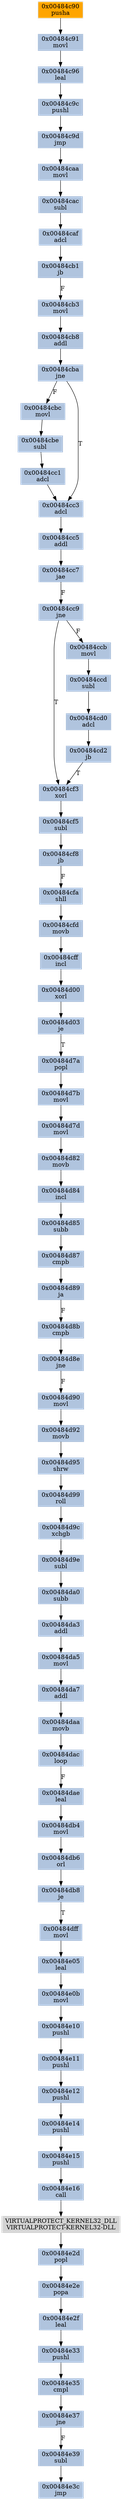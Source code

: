 strict digraph G {
	graph [bgcolor=transparent,
		name=G
	];
	node [color=lightsteelblue,
		fillcolor=lightsteelblue,
		shape=rectangle,
		style=filled
	];
	"0x00484d92"	[label="0x00484d92
movb"];
	"0x00484d95"	[label="0x00484d95
shrw"];
	"0x00484d92" -> "0x00484d95"	[color="#000000"];
	"0x00484c9c"	[label="0x00484c9c
pushl"];
	"0x00484c9d"	[label="0x00484c9d
jmp"];
	"0x00484c9c" -> "0x00484c9d"	[color="#000000"];
	"0x00484d99"	[label="0x00484d99
roll"];
	"0x00484d95" -> "0x00484d99"	[color="#000000"];
	"0x00484cd0"	[label="0x00484cd0
adcl"];
	"0x00484cd2"	[label="0x00484cd2
jb"];
	"0x00484cd0" -> "0x00484cd2"	[color="#000000"];
	"0x00484e11"	[label="0x00484e11
pushl"];
	"0x00484e12"	[label="0x00484e12
pushl"];
	"0x00484e11" -> "0x00484e12"	[color="#000000"];
	"0x00484d8b"	[label="0x00484d8b
cmpb"];
	"0x00484d8e"	[label="0x00484d8e
jne"];
	"0x00484d8b" -> "0x00484d8e"	[color="#000000"];
	"0x00484d7a"	[label="0x00484d7a
popl"];
	"0x00484d7b"	[label="0x00484d7b
movl"];
	"0x00484d7a" -> "0x00484d7b"	[color="#000000"];
	"0x00484cf5"	[label="0x00484cf5
subl"];
	"0x00484cf8"	[label="0x00484cf8
jb"];
	"0x00484cf5" -> "0x00484cf8"	[color="#000000"];
	"0x00484e05"	[label="0x00484e05
leal"];
	"0x00484e0b"	[label="0x00484e0b
movl"];
	"0x00484e05" -> "0x00484e0b"	[color="#000000"];
	"0x00484db6"	[label="0x00484db6
orl"];
	"0x00484db8"	[label="0x00484db8
je"];
	"0x00484db6" -> "0x00484db8"	[color="#000000"];
	"0x00484e14"	[label="0x00484e14
pushl"];
	"0x00484e12" -> "0x00484e14"	[color="#000000"];
	"0x00484e3c"	[label="0x00484e3c
jmp"];
	"0x00484da5"	[label="0x00484da5
movl"];
	"0x00484da7"	[label="0x00484da7
addl"];
	"0x00484da5" -> "0x00484da7"	[color="#000000"];
	"0x00484cff"	[label="0x00484cff
incl"];
	"0x00484d00"	[label="0x00484d00
xorl"];
	"0x00484cff" -> "0x00484d00"	[color="#000000"];
	"0x00484caf"	[label="0x00484caf
adcl"];
	"0x00484cb1"	[label="0x00484cb1
jb"];
	"0x00484caf" -> "0x00484cb1"	[color="#000000"];
	"0x00484cf3"	[label="0x00484cf3
xorl"];
	"0x00484cd2" -> "0x00484cf3"	[color="#000000",
		label=T];
	"0x00484d84"	[label="0x00484d84
incl"];
	"0x00484d85"	[label="0x00484d85
subb"];
	"0x00484d84" -> "0x00484d85"	[color="#000000"];
	"0x00484caa"	[label="0x00484caa
movl"];
	"0x00484cac"	[label="0x00484cac
subl"];
	"0x00484caa" -> "0x00484cac"	[color="#000000"];
	"0x00484e2d"	[label="0x00484e2d
popl"];
	"0x00484e2e"	[label="0x00484e2e
popa"];
	"0x00484e2d" -> "0x00484e2e"	[color="#000000"];
	"0x00484d90"	[label="0x00484d90
movl"];
	"0x00484d90" -> "0x00484d92"	[color="#000000"];
	"0x00484d87"	[label="0x00484d87
cmpb"];
	"0x00484d89"	[label="0x00484d89
ja"];
	"0x00484d87" -> "0x00484d89"	[color="#000000"];
	"0x00484d82"	[label="0x00484d82
movb"];
	"0x00484d82" -> "0x00484d84"	[color="#000000"];
	"0x00484d03"	[label="0x00484d03
je"];
	"0x00484d00" -> "0x00484d03"	[color="#000000"];
	"0x00484cc5"	[label="0x00484cc5
addl"];
	"0x00484cc7"	[label="0x00484cc7
jae"];
	"0x00484cc5" -> "0x00484cc7"	[color="#000000"];
	"0x00484cba"	[label="0x00484cba
jne"];
	"0x00484cbc"	[label="0x00484cbc
movl"];
	"0x00484cba" -> "0x00484cbc"	[color="#000000",
		label=F];
	"0x00484cc3"	[label="0x00484cc3
adcl"];
	"0x00484cba" -> "0x00484cc3"	[color="#000000",
		label=T];
	"0x00484e37"	[label="0x00484e37
jne"];
	"0x00484e39"	[label="0x00484e39
subl"];
	"0x00484e37" -> "0x00484e39"	[color="#000000",
		label=F];
	"0x00484d85" -> "0x00484d87"	[color="#000000"];
	"0x00484cc9"	[label="0x00484cc9
jne"];
	"0x00484cc7" -> "0x00484cc9"	[color="#000000",
		label=F];
	"0x00484d9c"	[label="0x00484d9c
xchgb"];
	"0x00484d9e"	[label="0x00484d9e
subl"];
	"0x00484d9c" -> "0x00484d9e"	[color="#000000"];
	"0x00484cfd"	[label="0x00484cfd
movb"];
	"0x00484cfd" -> "0x00484cff"	[color="#000000"];
	"0x00484e2f"	[label="0x00484e2f
leal"];
	"0x00484e2e" -> "0x00484e2f"	[color="#000000"];
	"0x00484c91"	[label="0x00484c91
movl"];
	"0x00484c96"	[label="0x00484c96
leal"];
	"0x00484c91" -> "0x00484c96"	[color="#000000"];
	"0x00484e10"	[label="0x00484e10
pushl"];
	"0x00484e0b" -> "0x00484e10"	[color="#000000"];
	"0x00484e16"	[label="0x00484e16
call"];
	VIRTUALPROTECT_KERNEL32_DLL	[color=lightgrey,
		fillcolor=lightgrey,
		label="VIRTUALPROTECT_KERNEL32_DLL
VIRTUALPROTECT-KERNEL32-DLL"];
	"0x00484e16" -> VIRTUALPROTECT_KERNEL32_DLL	[color="#000000"];
	"0x00484cbe"	[label="0x00484cbe
subl"];
	"0x00484cbc" -> "0x00484cbe"	[color="#000000"];
	"0x00484e33"	[label="0x00484e33
pushl"];
	"0x00484e2f" -> "0x00484e33"	[color="#000000"];
	"0x00484ccd"	[label="0x00484ccd
subl"];
	"0x00484ccd" -> "0x00484cd0"	[color="#000000"];
	"0x00484da0"	[label="0x00484da0
subb"];
	"0x00484d9e" -> "0x00484da0"	[color="#000000"];
	VIRTUALPROTECT_KERNEL32_DLL -> "0x00484e2d"	[color="#000000"];
	"0x00484cc1"	[label="0x00484cc1
adcl"];
	"0x00484cbe" -> "0x00484cc1"	[color="#000000"];
	"0x00484e15"	[label="0x00484e15
pushl"];
	"0x00484e14" -> "0x00484e15"	[color="#000000"];
	"0x00484cfa"	[label="0x00484cfa
shll"];
	"0x00484cfa" -> "0x00484cfd"	[color="#000000"];
	"0x00484cb3"	[label="0x00484cb3
movl"];
	"0x00484cb1" -> "0x00484cb3"	[color="#000000",
		label=F];
	"0x00484c90"	[color=lightgrey,
		fillcolor=orange,
		label="0x00484c90
pusha"];
	"0x00484c90" -> "0x00484c91"	[color="#000000"];
	"0x00484cb8"	[label="0x00484cb8
addl"];
	"0x00484cb8" -> "0x00484cba"	[color="#000000"];
	"0x00484d7d"	[label="0x00484d7d
movl"];
	"0x00484d7b" -> "0x00484d7d"	[color="#000000"];
	"0x00484cac" -> "0x00484caf"	[color="#000000"];
	"0x00484c9d" -> "0x00484caa"	[color="#000000"];
	"0x00484c96" -> "0x00484c9c"	[color="#000000"];
	"0x00484da3"	[label="0x00484da3
addl"];
	"0x00484da3" -> "0x00484da5"	[color="#000000"];
	"0x00484cf3" -> "0x00484cf5"	[color="#000000"];
	"0x00484cf8" -> "0x00484cfa"	[color="#000000",
		label=F];
	"0x00484cb3" -> "0x00484cb8"	[color="#000000"];
	"0x00484d8e" -> "0x00484d90"	[color="#000000",
		label=F];
	"0x00484dff"	[label="0x00484dff
movl"];
	"0x00484db8" -> "0x00484dff"	[color="#000000",
		label=T];
	"0x00484dff" -> "0x00484e05"	[color="#000000"];
	"0x00484dae"	[label="0x00484dae
leal"];
	"0x00484db4"	[label="0x00484db4
movl"];
	"0x00484dae" -> "0x00484db4"	[color="#000000"];
	"0x00484e10" -> "0x00484e11"	[color="#000000"];
	"0x00484da0" -> "0x00484da3"	[color="#000000"];
	"0x00484e35"	[label="0x00484e35
cmpl"];
	"0x00484e33" -> "0x00484e35"	[color="#000000"];
	"0x00484dac"	[label="0x00484dac
loop"];
	"0x00484dac" -> "0x00484dae"	[color="#000000",
		label=F];
	"0x00484d99" -> "0x00484d9c"	[color="#000000"];
	"0x00484ccb"	[label="0x00484ccb
movl"];
	"0x00484ccb" -> "0x00484ccd"	[color="#000000"];
	"0x00484cc3" -> "0x00484cc5"	[color="#000000"];
	"0x00484cc9" -> "0x00484cf3"	[color="#000000",
		label=T];
	"0x00484cc9" -> "0x00484ccb"	[color="#000000",
		label=F];
	"0x00484d7d" -> "0x00484d82"	[color="#000000"];
	"0x00484db4" -> "0x00484db6"	[color="#000000"];
	"0x00484e15" -> "0x00484e16"	[color="#000000"];
	"0x00484cc1" -> "0x00484cc3"	[color="#000000"];
	"0x00484d89" -> "0x00484d8b"	[color="#000000",
		label=F];
	"0x00484e35" -> "0x00484e37"	[color="#000000"];
	"0x00484daa"	[label="0x00484daa
movb"];
	"0x00484daa" -> "0x00484dac"	[color="#000000"];
	"0x00484d03" -> "0x00484d7a"	[color="#000000",
		label=T];
	"0x00484e39" -> "0x00484e3c"	[color="#000000"];
	"0x00484da7" -> "0x00484daa"	[color="#000000"];
}
